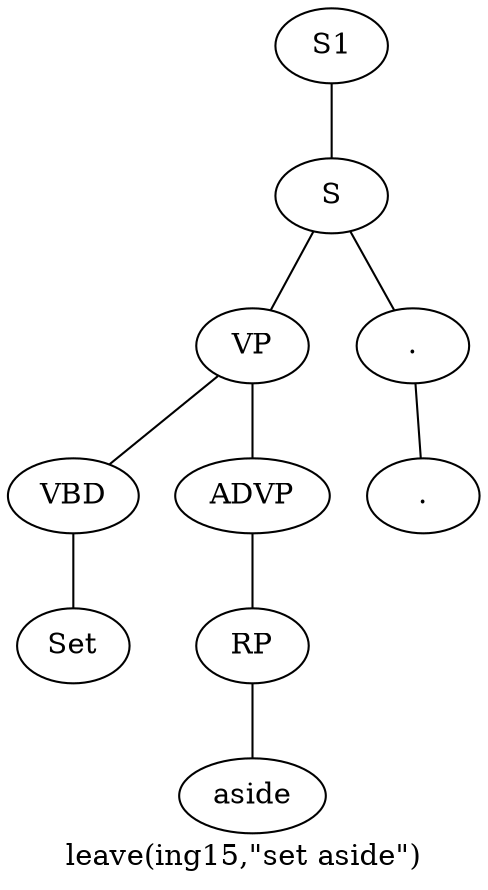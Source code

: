 graph SyntaxGraph {
	label = "leave(ing15,\"set aside\")";
	Node0 [label="S1"];
	Node1 [label="S"];
	Node2 [label="VP"];
	Node3 [label="VBD"];
	Node4 [label="Set"];
	Node5 [label="ADVP"];
	Node6 [label="RP"];
	Node7 [label="aside"];
	Node8 [label="."];
	Node9 [label="."];

	Node0 -- Node1;
	Node1 -- Node2;
	Node1 -- Node8;
	Node2 -- Node3;
	Node2 -- Node5;
	Node3 -- Node4;
	Node5 -- Node6;
	Node6 -- Node7;
	Node8 -- Node9;
}